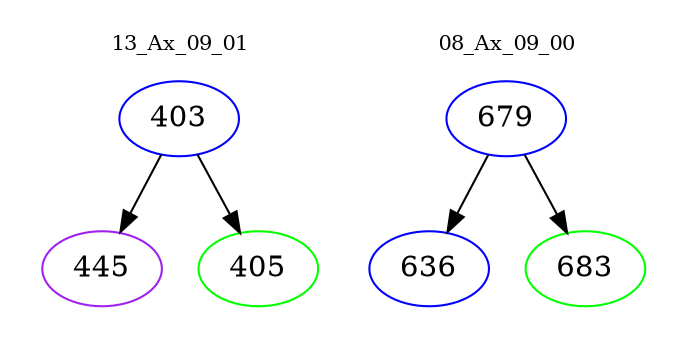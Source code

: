 digraph{
subgraph cluster_0 {
color = white
label = "13_Ax_09_01";
fontsize=10;
T0_403 [label="403", color="blue"]
T0_403 -> T0_445 [color="black"]
T0_445 [label="445", color="purple"]
T0_403 -> T0_405 [color="black"]
T0_405 [label="405", color="green"]
}
subgraph cluster_1 {
color = white
label = "08_Ax_09_00";
fontsize=10;
T1_679 [label="679", color="blue"]
T1_679 -> T1_636 [color="black"]
T1_636 [label="636", color="blue"]
T1_679 -> T1_683 [color="black"]
T1_683 [label="683", color="green"]
}
}

